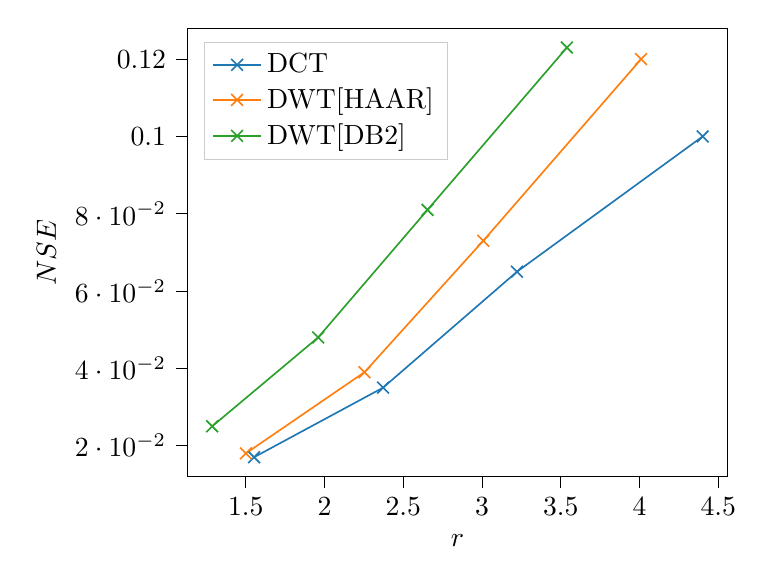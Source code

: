 % This file was created with tikzplotlib v0.10.1.
\begin{tikzpicture}

\definecolor{darkgray176}{RGB}{176,176,176}
\definecolor{darkorange25512714}{RGB}{255,127,14}
\definecolor{forestgreen4416044}{RGB}{44,160,44}
\definecolor{lightgray204}{RGB}{204,204,204}
\definecolor{steelblue31119180}{RGB}{31,119,180}

\begin{axis}[
legend cell align={left},
legend style={
  fill opacity=0.8,
  draw opacity=1,
  text opacity=1,
  at={(0.03,0.97)},
  anchor=north west,
  draw=lightgray204
},
tick align=outside,
tick pos=left,
x grid style={darkgray176},
xlabel={\(\displaystyle r\)},
xmin=1.131, xmax=4.557,
xtick style={color=black},
y grid style={darkgray176},
ylabel={\(\displaystyle NSE\)},
ymin=0.012, ymax=0.128,
ytick style={color=black}
]
\addplot [semithick, steelblue31119180, mark=x, mark size=3.0, mark options={solid}]
table {%
4.401 0.1
3.222 0.065
2.372 0.035
1.553 0.017
};
\addlegendentry{DCT}
\addplot [semithick, darkorange25512714, mark=x, mark size=3.0, mark options={solid}]
table {%
4.01 0.12
3.008 0.073
2.254 0.039
1.501 0.018
};
\addlegendentry{DWT[HAAR]}
\addplot [semithick, forestgreen4416044, mark=x, mark size=3.0, mark options={solid}]
table {%
3.539 0.123
2.654 0.081
1.96 0.048
1.287 0.025
};
\addlegendentry{DWT[DB2]}
\end{axis}

\end{tikzpicture}
